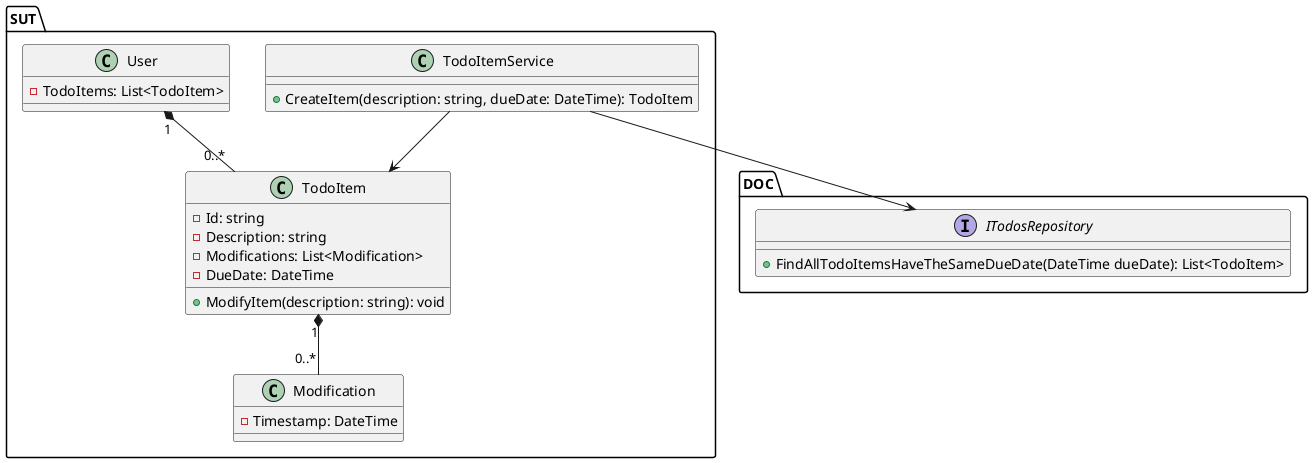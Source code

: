 @startuml
package SUT{
class User{
    - TodoItems: List<TodoItem>
}

class TodoItem {
    - Id: string
    - Description: string
    - Modifications: List<Modification> 
    - DueDate: DateTime
    + ModifyItem(description: string): void
}

class TodoItemService {
    + CreateItem(description: string, dueDate: DateTime): TodoItem
}
 
class Modification{
    - Timestamp: DateTime
}
}
package DOC{
interface ITodosRepository{
    + FindAllTodoItemsHaveTheSameDueDate(DateTime dueDate): List<TodoItem>
    }
}
User"1" *-- "0..*" TodoItem
TodoItem "1" *-- "0..*" Modification
TodoItemService --> ITodosRepository
TodoItemService --> TodoItem
@enduml

